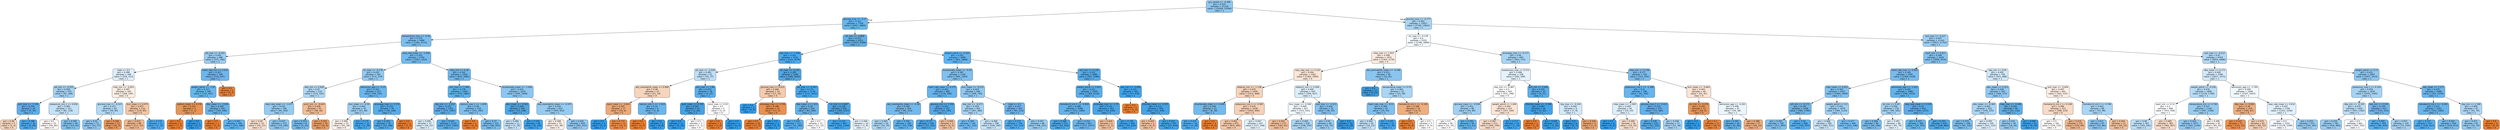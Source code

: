 digraph Tree {
node [shape=box, style="filled, rounded", color="black", fontname="helvetica"] ;
edge [fontname="helvetica"] ;
0 [label="gcs_verbal <= -0.308\ngini = 0.424\nsamples = 21136\nvalue = [10206, 23284]\nclass = 1", fillcolor="#90c8f0"] ;
1 [label="glucose_max <= -0.17\ngini = 0.323\nsamples = 7709\nvalue = [2457, 9683]\nclass = 1", fillcolor="#6bb6ec"] ;
0 -> 1 [labeldistance=2.5, labelangle=45, headlabel="True"] ;
2 [label="temperature_max <= -0.46\ngini = 0.376\nsamples = 3488\nvalue = [1382, 4115]\nclass = 1", fillcolor="#7bbeee"] ;
1 -> 2 ;
3 [label="ptt_max <= -0.341\ngini = 0.442\nsamples = 696\nvalue = [375, 760]\nclass = 1", fillcolor="#9bcdf2"] ;
2 -> 3 ;
4 [label="male <= 0.5\ngini = 0.496\nsamples = 348\nvalue = [259, 313]\nclass = 1", fillcolor="#ddeefb"] ;
3 -> 4 ;
5 [label="ptt_min <= -0.555\ngini = 0.456\nsamples = 155\nvalue = [91, 168]\nclass = 1", fillcolor="#a4d2f3"] ;
4 -> 5 ;
6 [label="po2_max <= -1.336\ngini = 0.259\nsamples = 34\nvalue = [9, 50]\nclass = 1", fillcolor="#5dafea"] ;
5 -> 6 ;
7 [label="gini = 0.48\nsamples = 2\nvalue = [3, 2]\nclass = 0", fillcolor="#f6d5bd"] ;
6 -> 7 ;
8 [label="gini = 0.198\nsamples = 32\nvalue = [6, 48]\nclass = 1", fillcolor="#52a9e8"] ;
6 -> 8 ;
9 [label="potassium_min.1 <= 0.056\ngini = 0.484\nsamples = 121\nvalue = [82, 118]\nclass = 1", fillcolor="#c3e1f7"] ;
5 -> 9 ;
10 [label="gini = 0.5\nsamples = 72\nvalue = [59, 56]\nclass = 0", fillcolor="#fef9f5"] ;
9 -> 10 ;
11 [label="gini = 0.395\nsamples = 49\nvalue = [23, 62]\nclass = 1", fillcolor="#82c1ef"] ;
9 -> 11 ;
12 [label="mbp_min <= -0.003\ngini = 0.497\nsamples = 193\nvalue = [168, 145]\nclass = 0", fillcolor="#fbeee4"] ;
4 -> 12 ;
13 [label="glucose_max <= -0.223\ngini = 0.471\nsamples = 83\nvalue = [49, 80]\nclass = 1", fillcolor="#b2d9f5"] ;
12 -> 13 ;
14 [label="gini = 0.42\nsamples = 71\nvalue = [33, 77]\nclass = 1", fillcolor="#8ec7f0"] ;
13 -> 14 ;
15 [label="gini = 0.266\nsamples = 12\nvalue = [16, 3]\nclass = 0", fillcolor="#ea995e"] ;
13 -> 15 ;
16 [label="bun_mean <= 0.475\ngini = 0.457\nsamples = 110\nvalue = [119, 65]\nclass = 0", fillcolor="#f3c6a5"] ;
12 -> 16 ;
17 [label="gini = 0.423\nsamples = 98\nvalue = [117, 51]\nclass = 0", fillcolor="#f0b88f"] ;
16 -> 17 ;
18 [label="gini = 0.219\nsamples = 12\nvalue = [2, 14]\nclass = 1", fillcolor="#55abe9"] ;
16 -> 18 ;
19 [label="heart_rate_min <= 3.615\ngini = 0.327\nsamples = 348\nvalue = [116, 447]\nclass = 1", fillcolor="#6cb6ec"] ;
3 -> 19 ;
20 [label="weight_admit <= -1.92\ngini = 0.317\nsamples = 346\nvalue = [110, 447]\nclass = 1", fillcolor="#6ab5eb"] ;
19 -> 20 ;
21 [label="sodium_mean <= 4.378\ngini = 0.219\nsamples = 5\nvalue = [7, 1]\nclass = 0", fillcolor="#e99355"] ;
20 -> 21 ;
22 [label="gini = 0.0\nsamples = 4\nvalue = [7, 0]\nclass = 0", fillcolor="#e58139"] ;
21 -> 22 ;
23 [label="gini = 0.0\nsamples = 1\nvalue = [0, 1]\nclass = 1", fillcolor="#399de5"] ;
21 -> 23 ;
24 [label="dbp_mean <= -2.836\ngini = 0.305\nsamples = 341\nvalue = [103, 446]\nclass = 1", fillcolor="#67b4eb"] ;
20 -> 24 ;
25 [label="gini = 0.0\nsamples = 1\nvalue = [2, 0]\nclass = 0", fillcolor="#e58139"] ;
24 -> 25 ;
26 [label="gini = 0.301\nsamples = 340\nvalue = [101, 446]\nclass = 1", fillcolor="#66b3eb"] ;
24 -> 26 ;
27 [label="gini = 0.0\nsamples = 2\nvalue = [6, 0]\nclass = 0", fillcolor="#e58139"] ;
19 -> 27 ;
28 [label="resp_rate_mean <= -1.048\ngini = 0.355\nsamples = 2792\nvalue = [1007, 3355]\nclass = 1", fillcolor="#74baed"] ;
2 -> 28 ;
29 [label="inr_max <= -0.178\ngini = 0.432\nsamples = 342\nvalue = [172, 374]\nclass = 1", fillcolor="#94caf1"] ;
28 -> 29 ;
30 [label="dbp_min <= 0.936\ngini = 0.47\nsamples = 219\nvalue = [133, 220]\nclass = 1", fillcolor="#b1d8f5"] ;
29 -> 30 ;
31 [label="resp_rate_mean <= -1.677\ngini = 0.435\nsamples = 186\nvalue = [95, 202]\nclass = 1", fillcolor="#96cbf1"] ;
30 -> 31 ;
32 [label="gini = 0.49\nsamples = 15\nvalue = [16, 12]\nclass = 0", fillcolor="#f8e0ce"] ;
31 -> 32 ;
33 [label="gini = 0.415\nsamples = 171\nvalue = [79, 190]\nclass = 1", fillcolor="#8bc6f0"] ;
31 -> 33 ;
34 [label="pco2_min <= -0.643\ngini = 0.436\nsamples = 33\nvalue = [38, 18]\nclass = 0", fillcolor="#f1bd97"] ;
30 -> 34 ;
35 [label="gini = 0.355\nsamples = 8\nvalue = [3, 10]\nclass = 1", fillcolor="#74baed"] ;
34 -> 35 ;
36 [label="gini = 0.303\nsamples = 25\nvalue = [35, 8]\nclass = 0", fillcolor="#eb9e66"] ;
34 -> 36 ;
37 [label="admission_age <= -0.25\ngini = 0.322\nsamples = 123\nvalue = [39, 154]\nclass = 1", fillcolor="#6bb6ec"] ;
29 -> 37 ;
38 [label="bun_mean <= -0.59\ngini = 0.444\nsamples = 45\nvalue = [23, 46]\nclass = 1", fillcolor="#9ccef2"] ;
37 -> 38 ;
39 [label="gini = 0.499\nsamples = 23\nvalue = [20, 18]\nclass = 0", fillcolor="#fcf2eb"] ;
38 -> 39 ;
40 [label="gini = 0.175\nsamples = 22\nvalue = [3, 28]\nclass = 1", fillcolor="#4ea8e8"] ;
38 -> 40 ;
41 [label="aniongap_max <= 2.576\ngini = 0.225\nsamples = 78\nvalue = [16, 108]\nclass = 1", fillcolor="#56ace9"] ;
37 -> 41 ;
42 [label="gini = 0.203\nsamples = 76\nvalue = [14, 108]\nclass = 1", fillcolor="#53aae8"] ;
41 -> 42 ;
43 [label="gini = 0.0\nsamples = 2\nvalue = [2, 0]\nclass = 0", fillcolor="#e58139"] ;
41 -> 43 ;
44 [label="mbp_min <= 0.18\ngini = 0.342\nsamples = 2450\nvalue = [835, 2981]\nclass = 1", fillcolor="#70b8ec"] ;
28 -> 44 ;
45 [label="po2_max <= 1.484\ngini = 0.278\nsamples = 1440\nvalue = [376, 1882]\nclass = 1", fillcolor="#61b1ea"] ;
44 -> 45 ;
46 [label="sbp_min <= -2.452\ngini = 0.252\nsamples = 1201\nvalue = [275, 1587]\nclass = 1", fillcolor="#5baeea"] ;
45 -> 46 ;
47 [label="gini = 0.495\nsamples = 27\nvalue = [18, 22]\nclass = 1", fillcolor="#dbedfa"] ;
46 -> 47 ;
48 [label="gini = 0.242\nsamples = 1174\nvalue = [257, 1565]\nclass = 1", fillcolor="#5aade9"] ;
46 -> 48 ;
49 [label="calcium_max.1 <= -1.659\ngini = 0.38\nsamples = 239\nvalue = [101, 295]\nclass = 1", fillcolor="#7dbfee"] ;
45 -> 49 ;
50 [label="gini = 0.0\nsamples = 2\nvalue = [5, 0]\nclass = 0", fillcolor="#e58139"] ;
49 -> 50 ;
51 [label="gini = 0.37\nsamples = 237\nvalue = [96, 295]\nclass = 1", fillcolor="#79bded"] ;
49 -> 51 ;
52 [label="bicarbonate_mean <= -1.004\ngini = 0.416\nsamples = 1010\nvalue = [459, 1099]\nclass = 1", fillcolor="#8cc6f0"] ;
44 -> 52 ;
53 [label="wbc_mean <= -0.561\ngini = 0.169\nsamples = 100\nvalue = [15, 146]\nclass = 1", fillcolor="#4da7e8"] ;
52 -> 53 ;
54 [label="gini = 0.484\nsamples = 11\nvalue = [7, 10]\nclass = 1", fillcolor="#c4e2f7"] ;
53 -> 54 ;
55 [label="gini = 0.105\nsamples = 89\nvalue = [8, 136]\nclass = 1", fillcolor="#45a3e7"] ;
53 -> 55 ;
56 [label="abs_neutrophils_mean <= -0.975\ngini = 0.434\nsamples = 910\nvalue = [444, 953]\nclass = 1", fillcolor="#95cbf1"] ;
52 -> 56 ;
57 [label="gini = 0.498\nsamples = 51\nvalue = [43, 38]\nclass = 0", fillcolor="#fcf0e8"] ;
56 -> 57 ;
58 [label="gini = 0.424\nsamples = 859\nvalue = [401, 915]\nclass = 1", fillcolor="#90c8f0"] ;
56 -> 58 ;
59 [label="ph_min <= -0.806\ngini = 0.271\nsamples = 4221\nvalue = [1075, 5568]\nclass = 1", fillcolor="#5fb0ea"] ;
1 -> 59 ;
60 [label="sbp_max <= -1.566\ngini = 0.201\nsamples = 1231\nvalue = [214, 1679]\nclass = 1", fillcolor="#52a9e8"] ;
59 -> 60 ;
61 [label="ph_max <= -2.028\ngini = 0.481\nsamples = 41\nvalue = [25, 37]\nclass = 1", fillcolor="#bfdff7"] ;
60 -> 61 ;
62 [label="abs_neutrophils_mean <= 0.908\ngini = 0.48\nsamples = 23\nvalue = [21, 14]\nclass = 0", fillcolor="#f6d5bd"] ;
61 -> 62 ;
63 [label="spo2_mean <= -5.824\ngini = 0.365\nsamples = 17\nvalue = [19, 6]\nclass = 0", fillcolor="#eda978"] ;
62 -> 63 ;
64 [label="gini = 0.0\nsamples = 4\nvalue = [0, 4]\nclass = 1", fillcolor="#399de5"] ;
63 -> 64 ;
65 [label="gini = 0.172\nsamples = 13\nvalue = [19, 2]\nclass = 0", fillcolor="#e88e4e"] ;
63 -> 65 ;
66 [label="calcium_min.1 <= -1.919\ngini = 0.32\nsamples = 6\nvalue = [2, 8]\nclass = 1", fillcolor="#6ab6ec"] ;
62 -> 66 ;
67 [label="gini = 0.0\nsamples = 1\nvalue = [2, 0]\nclass = 0", fillcolor="#e58139"] ;
66 -> 67 ;
68 [label="gini = 0.0\nsamples = 5\nvalue = [0, 8]\nclass = 1", fillcolor="#399de5"] ;
66 -> 68 ;
69 [label="po2_max <= 1.84\ngini = 0.252\nsamples = 18\nvalue = [4, 23]\nclass = 1", fillcolor="#5baeea"] ;
61 -> 69 ;
70 [label="spo2_mean <= 0.792\ngini = 0.091\nsamples = 13\nvalue = [1, 20]\nclass = 1", fillcolor="#43a2e6"] ;
69 -> 70 ;
71 [label="gini = 0.0\nsamples = 11\nvalue = [0, 19]\nclass = 1", fillcolor="#399de5"] ;
70 -> 71 ;
72 [label="gini = 0.5\nsamples = 2\nvalue = [1, 1]\nclass = 0", fillcolor="#ffffff"] ;
70 -> 72 ;
73 [label="pco2_max <= 0.93\ngini = 0.5\nsamples = 5\nvalue = [3, 3]\nclass = 0", fillcolor="#ffffff"] ;
69 -> 73 ;
74 [label="gini = 0.0\nsamples = 3\nvalue = [3, 0]\nclass = 0", fillcolor="#e58139"] ;
73 -> 74 ;
75 [label="gini = 0.0\nsamples = 2\nvalue = [0, 3]\nclass = 1", fillcolor="#399de5"] ;
73 -> 75 ;
76 [label="ph_max <= -5.142\ngini = 0.185\nsamples = 1190\nvalue = [189, 1642]\nclass = 1", fillcolor="#50a8e8"] ;
60 -> 76 ;
77 [label="glucose_max <= 0.015\ngini = 0.466\nsamples = 14\nvalue = [17, 10]\nclass = 0", fillcolor="#f4cbad"] ;
76 -> 77 ;
78 [label="gini = 0.0\nsamples = 2\nvalue = [0, 8]\nclass = 1", fillcolor="#399de5"] ;
77 -> 78 ;
79 [label="aniongap_max <= 3.756\ngini = 0.188\nsamples = 12\nvalue = [17, 2]\nclass = 0", fillcolor="#e89050"] ;
77 -> 79 ;
80 [label="gini = 0.0\nsamples = 10\nvalue = [17, 0]\nclass = 0", fillcolor="#e58139"] ;
79 -> 80 ;
81 [label="gini = 0.0\nsamples = 2\nvalue = [0, 2]\nclass = 1", fillcolor="#399de5"] ;
79 -> 81 ;
82 [label="ptt_max <= -0.443\ngini = 0.173\nsamples = 1176\nvalue = [172, 1632]\nclass = 1", fillcolor="#4ea7e8"] ;
76 -> 82 ;
83 [label="dbp_mean <= 1.223\ngini = 0.29\nsamples = 224\nvalue = [63, 295]\nclass = 1", fillcolor="#63b2eb"] ;
82 -> 83 ;
84 [label="gini = 0.259\nsamples = 211\nvalue = [51, 283]\nclass = 1", fillcolor="#5dafea"] ;
83 -> 84 ;
85 [label="gini = 0.5\nsamples = 13\nvalue = [12, 12]\nclass = 0", fillcolor="#ffffff"] ;
83 -> 85 ;
86 [label="inr_min <= 4.687\ngini = 0.139\nsamples = 952\nvalue = [109, 1337]\nclass = 1", fillcolor="#49a5e7"] ;
82 -> 86 ;
87 [label="gini = 0.132\nsamples = 942\nvalue = [102, 1329]\nclass = 1", fillcolor="#48a5e7"] ;
86 -> 87 ;
88 [label="gini = 0.498\nsamples = 10\nvalue = [7, 8]\nclass = 1", fillcolor="#e6f3fc"] ;
86 -> 88 ;
89 [label="weight_admit <= -0.297\ngini = 0.297\nsamples = 2990\nvalue = [861, 3889]\nclass = 1", fillcolor="#65b3eb"] ;
59 -> 89 ;
90 [label="bicarbonate_mean <= -0.29\ngini = 0.387\nsamples = 1100\nvalue = [464, 1303]\nclass = 1", fillcolor="#80c0ee"] ;
89 -> 90 ;
91 [label="heart_rate_mean <= 0.275\ngini = 0.303\nsamples = 406\nvalue = [116, 508]\nclass = 1", fillcolor="#66b3eb"] ;
90 -> 91 ;
92 [label="abs_neutrophils_mean <= -0.38\ngini = 0.349\nsamples = 254\nvalue = [91, 313]\nclass = 1", fillcolor="#73b9ed"] ;
91 -> 92 ;
93 [label="gini = 0.465\nsamples = 54\nvalue = [32, 55]\nclass = 1", fillcolor="#acd6f4"] ;
92 -> 93 ;
94 [label="gini = 0.303\nsamples = 200\nvalue = [59, 258]\nclass = 1", fillcolor="#66b3eb"] ;
92 -> 94 ;
95 [label="glucose_min <= 3.356\ngini = 0.201\nsamples = 152\nvalue = [25, 195]\nclass = 1", fillcolor="#52aae8"] ;
91 -> 95 ;
96 [label="gini = 0.177\nsamples = 149\nvalue = [21, 193]\nclass = 1", fillcolor="#4fa8e8"] ;
95 -> 96 ;
97 [label="gini = 0.444\nsamples = 3\nvalue = [4, 2]\nclass = 0", fillcolor="#f2c09c"] ;
95 -> 97 ;
98 [label="bun_mean <= -0.223\ngini = 0.424\nsamples = 694\nvalue = [348, 795]\nclass = 1", fillcolor="#90c8f0"] ;
90 -> 98 ;
99 [label="sbp_min <= -0.473\ngini = 0.459\nsamples = 442\nvalue = [267, 482]\nclass = 1", fillcolor="#a7d3f3"] ;
98 -> 99 ;
100 [label="gini = 0.366\nsamples = 146\nvalue = [61, 192]\nclass = 1", fillcolor="#78bced"] ;
99 -> 100 ;
101 [label="gini = 0.486\nsamples = 296\nvalue = [206, 290]\nclass = 1", fillcolor="#c6e3f7"] ;
99 -> 101 ;
102 [label="male <= 0.5\ngini = 0.327\nsamples = 252\nvalue = [81, 313]\nclass = 1", fillcolor="#6cb6ec"] ;
98 -> 102 ;
103 [label="gini = 0.233\nsamples = 154\nvalue = [33, 212]\nclass = 1", fillcolor="#58ace9"] ;
102 -> 103 ;
104 [label="gini = 0.437\nsamples = 98\nvalue = [48, 101]\nclass = 1", fillcolor="#97ccf1"] ;
102 -> 104 ;
105 [label="ptt_max <= 0.139\ngini = 0.231\nsamples = 1890\nvalue = [397, 2586]\nclass = 1", fillcolor="#57ace9"] ;
89 -> 105 ;
106 [label="weight_admit <= 0.851\ngini = 0.251\nsamples = 1549\nvalue = [364, 2110]\nclass = 1", fillcolor="#5baee9"] ;
105 -> 106 ;
107 [label="hematocrit_min.1 <= -0.859\ngini = 0.288\nsamples = 1098\nvalue = [312, 1480]\nclass = 1", fillcolor="#63b2ea"] ;
106 -> 107 ;
108 [label="gini = 0.168\nsamples = 271\nvalue = [41, 403]\nclass = 1", fillcolor="#4da7e8"] ;
107 -> 108 ;
109 [label="gini = 0.321\nsamples = 827\nvalue = [271, 1077]\nclass = 1", fillcolor="#6bb6ec"] ;
107 -> 109 ;
110 [label="aniongap_max <= -1.75\ngini = 0.141\nsamples = 451\nvalue = [52, 630]\nclass = 1", fillcolor="#49a5e7"] ;
106 -> 110 ;
111 [label="gini = 0.444\nsamples = 2\nvalue = [2, 1]\nclass = 0", fillcolor="#f2c09c"] ;
110 -> 111 ;
112 [label="gini = 0.136\nsamples = 449\nvalue = [50, 629]\nclass = 1", fillcolor="#49a5e7"] ;
110 -> 112 ;
113 [label="sbp_min <= -3.058\ngini = 0.121\nsamples = 341\nvalue = [33, 476]\nclass = 1", fillcolor="#47a4e7"] ;
105 -> 113 ;
114 [label="gini = 0.0\nsamples = 2\nvalue = [2, 0]\nclass = 0", fillcolor="#e58139"] ;
113 -> 114 ;
115 [label="chloride_mean <= -2.475\ngini = 0.115\nsamples = 339\nvalue = [31, 476]\nclass = 1", fillcolor="#46a3e7"] ;
113 -> 115 ;
116 [label="gini = 0.444\nsamples = 2\nvalue = [4, 2]\nclass = 0", fillcolor="#f2c09c"] ;
115 -> 116 ;
117 [label="gini = 0.102\nsamples = 337\nvalue = [27, 474]\nclass = 1", fillcolor="#44a3e6"] ;
115 -> 117 ;
118 [label="glucose_max <= -0.777\ngini = 0.462\nsamples = 13427\nvalue = [7749, 13601]\nclass = 1", fillcolor="#aad5f4"] ;
0 -> 118 [labeldistance=2.5, labelangle=-45, headlabel="False"] ;
119 [label="inr_max <= -0.178\ngini = 0.5\nsamples = 2325\nvalue = [1796, 1899]\nclass = 1", fillcolor="#f4fafe"] ;
118 -> 119 ;
120 [label="mbp_max <= 1.453\ngini = 0.496\nsamples = 1631\nvalue = [1393, 1176]\nclass = 0", fillcolor="#fbebe0"] ;
119 -> 120 ;
121 [label="resp_rate_max <= 0.102\ngini = 0.494\nsamples = 1562\nvalue = [1360, 1095]\nclass = 0", fillcolor="#fae6d8"] ;
120 -> 121 ;
122 [label="totalco2_min <= -1.128\ngini = 0.479\nsamples = 1059\nvalue = [1011, 668]\nclass = 0", fillcolor="#f6d4bc"] ;
121 -> 122 ;
123 [label="bicarbonate_mean <= -0.409\ngini = 0.346\nsamples = 21\nvalue = [8, 28]\nclass = 1", fillcolor="#72b9ec"] ;
122 -> 123 ;
124 [label="gini = 0.219\nsamples = 18\nvalue = [4, 28]\nclass = 1", fillcolor="#55abe9"] ;
123 -> 124 ;
125 [label="gini = 0.0\nsamples = 3\nvalue = [4, 0]\nclass = 0", fillcolor="#e58139"] ;
123 -> 125 ;
126 [label="potassium_min.1 <= 0.583\ngini = 0.476\nsamples = 1038\nvalue = [1003, 640]\nclass = 0", fillcolor="#f6d1b7"] ;
122 -> 126 ;
127 [label="gini = 0.461\nsamples = 871\nvalue = [876, 492]\nclass = 0", fillcolor="#f4c8a8"] ;
126 -> 127 ;
128 [label="gini = 0.497\nsamples = 167\nvalue = [127, 148]\nclass = 1", fillcolor="#e3f1fb"] ;
126 -> 128 ;
129 [label="totalco2_min <= 0.956\ngini = 0.495\nsamples = 503\nvalue = [349, 427]\nclass = 1", fillcolor="#dbedfa"] ;
121 -> 129 ;
130 [label="bun_mean <= -0.566\ngini = 0.499\nsamples = 427\nvalue = [313, 335]\nclass = 1", fillcolor="#f2f9fd"] ;
129 -> 130 ;
131 [label="gini = 0.442\nsamples = 171\nvalue = [165, 81]\nclass = 0", fillcolor="#f2bf9a"] ;
130 -> 131 ;
132 [label="gini = 0.465\nsamples = 256\nvalue = [148, 254]\nclass = 1", fillcolor="#acd6f4"] ;
130 -> 132 ;
133 [label="po2_max <= -0.223\ngini = 0.404\nsamples = 76\nvalue = [36, 92]\nclass = 1", fillcolor="#86c3ef"] ;
129 -> 133 ;
134 [label="gini = 0.44\nsamples = 66\nvalue = [36, 74]\nclass = 1", fillcolor="#99cdf2"] ;
133 -> 134 ;
135 [label="gini = 0.0\nsamples = 10\nvalue = [0, 18]\nclass = 1", fillcolor="#399de5"] ;
133 -> 135 ;
136 [label="abs_eosinophils_mean <= -0.196\ngini = 0.411\nsamples = 69\nvalue = [33, 81]\nclass = 1", fillcolor="#8ac5f0"] ;
120 -> 136 ;
137 [label="gini = 0.0\nsamples = 17\nvalue = [0, 23]\nclass = 1", fillcolor="#399de5"] ;
136 -> 137 ;
138 [label="temperature_mean <= 0.35\ngini = 0.462\nsamples = 52\nvalue = [33, 58]\nclass = 1", fillcolor="#aad5f4"] ;
136 -> 138 ;
139 [label="heart_rate_max <= -0.51\ngini = 0.389\nsamples = 42\nvalue = [19, 53]\nclass = 1", fillcolor="#80c0ee"] ;
138 -> 139 ;
140 [label="gini = 0.484\nsamples = 20\nvalue = [16, 23]\nclass = 1", fillcolor="#c3e1f7"] ;
139 -> 140 ;
141 [label="gini = 0.165\nsamples = 22\nvalue = [3, 30]\nclass = 1", fillcolor="#4da7e8"] ;
139 -> 141 ;
142 [label="hematocrit_min.1 <= -0.328\ngini = 0.388\nsamples = 10\nvalue = [14, 5]\nclass = 0", fillcolor="#eeae80"] ;
138 -> 142 ;
143 [label="gini = 0.0\nsamples = 3\nvalue = [9, 0]\nclass = 0", fillcolor="#e58139"] ;
142 -> 143 ;
144 [label="gini = 0.5\nsamples = 7\nvalue = [5, 5]\nclass = 0", fillcolor="#ffffff"] ;
142 -> 144 ;
145 [label="aniongap_max <= -0.177\ngini = 0.46\nsamples = 694\nvalue = [403, 723]\nclass = 1", fillcolor="#a7d4f3"] ;
119 -> 145 ;
146 [label="baseexcess_max <= 0.572\ngini = 0.498\nsamples = 338\nvalue = [260, 299]\nclass = 1", fillcolor="#e5f2fc"] ;
145 -> 146 ;
147 [label="sbp_min <= -0.487\ngini = 0.5\nsamples = 303\nvalue = [251, 248]\nclass = 0", fillcolor="#fffdfd"] ;
146 -> 147 ;
148 [label="glucose_mean <= -0.918\ngini = 0.451\nsamples = 80\nvalue = [44, 84]\nclass = 1", fillcolor="#a1d0f3"] ;
147 -> 148 ;
149 [label="gini = 0.5\nsamples = 46\nvalue = [33, 33]\nclass = 0", fillcolor="#ffffff"] ;
148 -> 149 ;
150 [label="gini = 0.292\nsamples = 34\nvalue = [11, 51]\nclass = 1", fillcolor="#64b2eb"] ;
148 -> 150 ;
151 [label="weight_admit <= 1.406\ngini = 0.493\nsamples = 223\nvalue = [207, 164]\nclass = 0", fillcolor="#fae5d6"] ;
147 -> 151 ;
152 [label="gini = 0.487\nsamples = 213\nvalue = [206, 149]\nclass = 0", fillcolor="#f8dcc8"] ;
151 -> 152 ;
153 [label="gini = 0.117\nsamples = 10\nvalue = [1, 15]\nclass = 1", fillcolor="#46a4e7"] ;
151 -> 153 ;
154 [label="po2_min <= 0.485\ngini = 0.255\nsamples = 35\nvalue = [9, 51]\nclass = 1", fillcolor="#5caeea"] ;
146 -> 154 ;
155 [label="chloride_mean <= -2.348\ngini = 0.087\nsamples = 26\nvalue = [2, 42]\nclass = 1", fillcolor="#42a2e6"] ;
154 -> 155 ;
156 [label="gini = 0.0\nsamples = 1\nvalue = [1, 0]\nclass = 0", fillcolor="#e58139"] ;
155 -> 156 ;
157 [label="gini = 0.045\nsamples = 25\nvalue = [1, 42]\nclass = 1", fillcolor="#3e9fe6"] ;
155 -> 157 ;
158 [label="sbp_max <= -0.204\ngini = 0.492\nsamples = 9\nvalue = [7, 9]\nclass = 1", fillcolor="#d3e9f9"] ;
154 -> 158 ;
159 [label="gini = 0.0\nsamples = 4\nvalue = [0, 7]\nclass = 1", fillcolor="#399de5"] ;
158 -> 159 ;
160 [label="gini = 0.346\nsamples = 5\nvalue = [7, 2]\nclass = 0", fillcolor="#eca572"] ;
158 -> 160 ;
161 [label="mbp_min <= 0.746\ngini = 0.377\nsamples = 356\nvalue = [143, 424]\nclass = 1", fillcolor="#7cbeee"] ;
145 -> 161 ;
162 [label="potassium_min.1 <= -1.348\ngini = 0.31\nsamples = 296\nvalue = [91, 383]\nclass = 1", fillcolor="#68b4eb"] ;
161 -> 162 ;
163 [label="mbp_mean <= -1.083\ngini = 0.495\nsamples = 26\nvalue = [19, 23]\nclass = 1", fillcolor="#ddeefa"] ;
162 -> 163 ;
164 [label="gini = 0.0\nsamples = 8\nvalue = [0, 9]\nclass = 1", fillcolor="#399de5"] ;
163 -> 164 ;
165 [label="gini = 0.489\nsamples = 18\nvalue = [19, 14]\nclass = 0", fillcolor="#f8decb"] ;
163 -> 165 ;
166 [label="glucose_max.2 <= -0.412\ngini = 0.278\nsamples = 270\nvalue = [72, 360]\nclass = 1", fillcolor="#61b1ea"] ;
162 -> 166 ;
167 [label="gini = 0.236\nsamples = 233\nvalue = [51, 322]\nclass = 1", fillcolor="#58ade9"] ;
166 -> 167 ;
168 [label="gini = 0.458\nsamples = 37\nvalue = [21, 38]\nclass = 1", fillcolor="#a6d3f3"] ;
166 -> 168 ;
169 [label="bun_mean <= -0.664\ngini = 0.493\nsamples = 60\nvalue = [52, 41]\nclass = 0", fillcolor="#fae4d5"] ;
161 -> 169 ;
170 [label="inr_min <= -0.276\ngini = 0.245\nsamples = 13\nvalue = [18, 3]\nclass = 0", fillcolor="#e9965a"] ;
169 -> 170 ;
171 [label="gini = 0.0\nsamples = 2\nvalue = [0, 2]\nclass = 1", fillcolor="#399de5"] ;
170 -> 171 ;
172 [label="gini = 0.1\nsamples = 11\nvalue = [18, 1]\nclass = 0", fillcolor="#e68844"] ;
170 -> 172 ;
173 [label="admission_age <= -0.263\ngini = 0.498\nsamples = 47\nvalue = [34, 38]\nclass = 1", fillcolor="#eaf5fc"] ;
169 -> 173 ;
174 [label="gini = 0.291\nsamples = 20\nvalue = [6, 28]\nclass = 1", fillcolor="#63b2eb"] ;
173 -> 174 ;
175 [label="gini = 0.388\nsamples = 27\nvalue = [28, 10]\nclass = 0", fillcolor="#eeae80"] ;
173 -> 175 ;
176 [label="po2_max <= -0.227\ngini = 0.447\nsamples = 11102\nvalue = [5953, 11702]\nclass = 1", fillcolor="#9ecff2"] ;
118 -> 176 ;
177 [label="spo2_min <= 0.417\ngini = 0.398\nsamples = 4339\nvalue = [1899, 5016]\nclass = 1", fillcolor="#84c2ef"] ;
176 -> 177 ;
178 [label="heart_rate_max <= 0.691\ngini = 0.365\nsamples = 3595\nvalue = [1368, 4328]\nclass = 1", fillcolor="#78bced"] ;
177 -> 178 ;
179 [label="mbp_mean <= 0.022\ngini = 0.393\nsamples = 2507\nvalue = [1069, 2909]\nclass = 1", fillcolor="#82c1ef"] ;
178 -> 179 ;
180 [label="ptt_min <= -0.171\ngini = 0.335\nsamples = 1428\nvalue = [485, 1790]\nclass = 1", fillcolor="#6fb8ec"] ;
179 -> 180 ;
181 [label="gini = 0.393\nsamples = 740\nvalue = [317, 865]\nclass = 1", fillcolor="#82c1ef"] ;
180 -> 181 ;
182 [label="gini = 0.26\nsamples = 688\nvalue = [168, 925]\nclass = 1", fillcolor="#5dafea"] ;
180 -> 182 ;
183 [label="weight_admit <= 0.2\ngini = 0.451\nsamples = 1079\nvalue = [584, 1119]\nclass = 1", fillcolor="#a0d0f3"] ;
179 -> 183 ;
184 [label="gini = 0.488\nsamples = 585\nvalue = [382, 521]\nclass = 1", fillcolor="#cae5f8"] ;
183 -> 184 ;
185 [label="gini = 0.377\nsamples = 494\nvalue = [202, 598]\nclass = 1", fillcolor="#7cbeee"] ;
183 -> 185 ;
186 [label="admission_age <= -1.022\ngini = 0.287\nsamples = 1088\nvalue = [299, 1419]\nclass = 1", fillcolor="#63b2ea"] ;
178 -> 186 ;
187 [label="ph_min <= 0.49\ngini = 0.456\nsamples = 178\nvalue = [99, 182]\nclass = 1", fillcolor="#a5d2f3"] ;
186 -> 187 ;
188 [label="gini = 0.368\nsamples = 90\nvalue = [34, 106]\nclass = 1", fillcolor="#79bced"] ;
187 -> 188 ;
189 [label="gini = 0.497\nsamples = 88\nvalue = [65, 76]\nclass = 1", fillcolor="#e2f1fb"] ;
187 -> 189 ;
190 [label="resp_rate_mean <= 0.249\ngini = 0.24\nsamples = 910\nvalue = [200, 1237]\nclass = 1", fillcolor="#59ade9"] ;
186 -> 190 ;
191 [label="gini = 0.321\nsamples = 300\nvalue = [94, 375]\nclass = 1", fillcolor="#6bb6ec"] ;
190 -> 191 ;
192 [label="gini = 0.195\nsamples = 610\nvalue = [106, 862]\nclass = 1", fillcolor="#51a9e8"] ;
190 -> 192 ;
193 [label="sbp_min <= 0.09\ngini = 0.492\nsamples = 744\nvalue = [531, 688]\nclass = 1", fillcolor="#d2e9f9"] ;
177 -> 193 ;
194 [label="wbc_mean <= 0.323\ngini = 0.428\nsamples = 343\nvalue = [168, 373]\nclass = 1", fillcolor="#92c9f1"] ;
193 -> 194 ;
195 [label="wbc_mean <= -0.364\ngini = 0.463\nsamples = 253\nvalue = [146, 255]\nclass = 1", fillcolor="#aad5f4"] ;
194 -> 195 ;
196 [label="gini = 0.379\nsamples = 108\nvalue = [45, 132]\nclass = 1", fillcolor="#7cbeee"] ;
195 -> 196 ;
197 [label="gini = 0.495\nsamples = 145\nvalue = [101, 123]\nclass = 1", fillcolor="#dcedfa"] ;
195 -> 197 ;
198 [label="mbp_max <= -0.448\ngini = 0.265\nsamples = 90\nvalue = [22, 118]\nclass = 1", fillcolor="#5eafea"] ;
194 -> 198 ;
199 [label="gini = 0.432\nsamples = 39\nvalue = [18, 39]\nclass = 1", fillcolor="#94caf1"] ;
198 -> 199 ;
200 [label="gini = 0.092\nsamples = 51\nvalue = [4, 79]\nclass = 1", fillcolor="#43a2e6"] ;
198 -> 200 ;
201 [label="po2_max <= -0.644\ngini = 0.497\nsamples = 401\nvalue = [363, 315]\nclass = 0", fillcolor="#fceee5"] ;
193 -> 201 ;
202 [label="hematocrit_min.1 <= 0.248\ngini = 0.486\nsamples = 313\nvalue = [308, 219]\nclass = 0", fillcolor="#f7dbc6"] ;
201 -> 202 ;
203 [label="gini = 0.5\nsamples = 181\nvalue = [158, 155]\nclass = 0", fillcolor="#fffdfb"] ;
202 -> 203 ;
204 [label="gini = 0.419\nsamples = 132\nvalue = [150, 64]\nclass = 0", fillcolor="#f0b78d"] ;
202 -> 204 ;
205 [label="hematocrit_min.1 <= 0.786\ngini = 0.463\nsamples = 88\nvalue = [55, 96]\nclass = 1", fillcolor="#aad5f4"] ;
201 -> 205 ;
206 [label="gini = 0.411\nsamples = 67\nvalue = [35, 86]\nclass = 1", fillcolor="#8ac5f0"] ;
205 -> 206 ;
207 [label="gini = 0.444\nsamples = 21\nvalue = [20, 10]\nclass = 0", fillcolor="#f2c09c"] ;
205 -> 207 ;
208 [label="po2_max <= -0.212\ngini = 0.47\nsamples = 6763\nvalue = [4054, 6686]\nclass = 1", fillcolor="#b1d8f5"] ;
176 -> 208 ;
209 [label="dbp_mean <= 0.173\ngini = 0.492\nsamples = 3796\nvalue = [2627, 3371]\nclass = 1", fillcolor="#d3e9f9"] ;
208 -> 209 ;
210 [label="weight_admit <= -0.526\ngini = 0.476\nsamples = 1848\nvalue = [1120, 1748]\nclass = 1", fillcolor="#b8dcf6"] ;
209 -> 210 ;
211 [label="spo2_min <= 0.12\ngini = 0.5\nsamples = 690\nvalue = [553, 558]\nclass = 1", fillcolor="#fdfeff"] ;
210 -> 211 ;
212 [label="gini = 0.48\nsamples = 307\nvalue = [193, 291]\nclass = 1", fillcolor="#bcdef6"] ;
211 -> 212 ;
213 [label="gini = 0.489\nsamples = 383\nvalue = [360, 267]\nclass = 0", fillcolor="#f8decc"] ;
211 -> 213 ;
214 [label="temperature_min <= 0.784\ngini = 0.437\nsamples = 1158\nvalue = [567, 1190]\nclass = 1", fillcolor="#97ccf1"] ;
210 -> 214 ;
215 [label="gini = 0.426\nsamples = 1077\nvalue = [502, 1129]\nclass = 1", fillcolor="#91c9f1"] ;
214 -> 215 ;
216 [label="gini = 0.499\nsamples = 81\nvalue = [65, 61]\nclass = 0", fillcolor="#fdf7f3"] ;
214 -> 216 ;
217 [label="admission_age <= -1.795\ngini = 0.499\nsamples = 1948\nvalue = [1507, 1623]\nclass = 1", fillcolor="#f1f8fd"] ;
209 -> 217 ;
218 [label="dbp_max <= 0.083\ngini = 0.39\nsamples = 154\nvalue = [185, 67]\nclass = 0", fillcolor="#eeaf81"] ;
217 -> 218 ;
219 [label="gini = 0.222\nsamples = 71\nvalue = [103, 15]\nclass = 0", fillcolor="#e99356"] ;
218 -> 219 ;
220 [label="gini = 0.475\nsamples = 83\nvalue = [82, 52]\nclass = 0", fillcolor="#f5d1b7"] ;
218 -> 220 ;
221 [label="resp_rate_mean <= 0.816\ngini = 0.497\nsamples = 1794\nvalue = [1322, 1556]\nclass = 1", fillcolor="#e1f0fb"] ;
217 -> 221 ;
222 [label="gini = 0.5\nsamples = 1522\nvalue = [1178, 1249]\nclass = 1", fillcolor="#f4f9fe"] ;
221 -> 222 ;
223 [label="gini = 0.435\nsamples = 272\nvalue = [144, 307]\nclass = 1", fillcolor="#96cbf1"] ;
221 -> 223 ;
224 [label="weight_admit <= 0.17\ngini = 0.421\nsamples = 2967\nvalue = [1427, 3315]\nclass = 1", fillcolor="#8ec7f0"] ;
208 -> 224 ;
225 [label="potassium_max.1 <= 0.324\ngini = 0.459\nsamples = 1879\nvalue = [1076, 1945]\nclass = 1", fillcolor="#a7d3f3"] ;
224 -> 225 ;
226 [label="dbp_min <= -0.105\ngini = 0.479\nsamples = 1442\nvalue = [923, 1392]\nclass = 1", fillcolor="#bcdef6"] ;
225 -> 226 ;
227 [label="gini = 0.439\nsamples = 781\nvalue = [416, 860]\nclass = 1", fillcolor="#99ccf2"] ;
226 -> 227 ;
228 [label="gini = 0.5\nsamples = 661\nvalue = [507, 532]\nclass = 1", fillcolor="#f6fafe"] ;
226 -> 228 ;
229 [label="sbp_min <= 0.033\ngini = 0.339\nsamples = 437\nvalue = [153, 553]\nclass = 1", fillcolor="#70b8ec"] ;
225 -> 229 ;
230 [label="gini = 0.269\nsamples = 302\nvalue = [80, 419]\nclass = 1", fillcolor="#5fb0ea"] ;
229 -> 230 ;
231 [label="gini = 0.457\nsamples = 135\nvalue = [73, 134]\nclass = 1", fillcolor="#a5d2f3"] ;
229 -> 231 ;
232 [label="sbp_mean <= 1.277\ngini = 0.325\nsamples = 1088\nvalue = [351, 1370]\nclass = 1", fillcolor="#6cb6ec"] ;
224 -> 232 ;
233 [label="hematocrit_min.1 <= -0.261\ngini = 0.311\nsamples = 1021\nvalue = [310, 1300]\nclass = 1", fillcolor="#68b4eb"] ;
232 -> 233 ;
234 [label="gini = 0.237\nsamples = 477\nvalue = [100, 627]\nclass = 1", fillcolor="#59ade9"] ;
233 -> 234 ;
235 [label="gini = 0.363\nsamples = 544\nvalue = [210, 673]\nclass = 1", fillcolor="#77bced"] ;
233 -> 235 ;
236 [label="sbp_min <= 2.286\ngini = 0.466\nsamples = 67\nvalue = [41, 70]\nclass = 1", fillcolor="#add6f4"] ;
232 -> 236 ;
237 [label="gini = 0.431\nsamples = 61\nvalue = [32, 70]\nclass = 1", fillcolor="#94caf1"] ;
236 -> 237 ;
238 [label="gini = 0.0\nsamples = 6\nvalue = [9, 0]\nclass = 0", fillcolor="#e58139"] ;
236 -> 238 ;
}